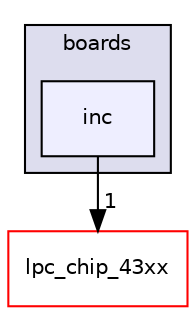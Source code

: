 digraph "muju/externals/base/soc/lpc43xx/boards/inc" {
  compound=true
  node [ fontsize="10", fontname="Helvetica"];
  edge [ labelfontsize="10", labelfontname="Helvetica"];
  subgraph clusterdir_48cd1af68eaa6e15d687d7ecee8d08b7 {
    graph [ bgcolor="#ddddee", pencolor="black", label="boards" fontname="Helvetica", fontsize="10", URL="dir_48cd1af68eaa6e15d687d7ecee8d08b7.html"]
  dir_d91befa4ec7ae48e910fc0610b7c471d [shape=box, label="inc", style="filled", fillcolor="#eeeeff", pencolor="black", URL="dir_d91befa4ec7ae48e910fc0610b7c471d.html"];
  }
  dir_b88a78d1581bf098e52b184247b64f14 [shape=box label="lpc_chip_43xx" fillcolor="white" style="filled" color="red" URL="dir_b88a78d1581bf098e52b184247b64f14.html"];
  dir_d91befa4ec7ae48e910fc0610b7c471d->dir_b88a78d1581bf098e52b184247b64f14 [headlabel="1", labeldistance=1.5 headhref="dir_000047_000048.html"];
}
